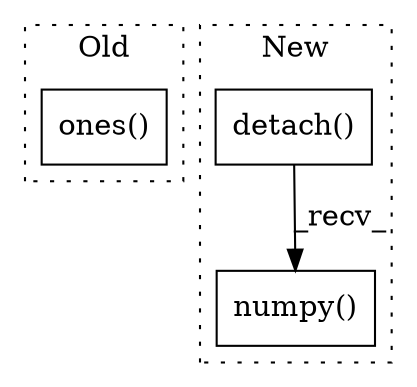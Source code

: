 digraph G {
subgraph cluster0 {
1 [label="ones()" a="75" s="2627,2682" l="11,1" shape="box"];
label = "Old";
style="dotted";
}
subgraph cluster1 {
2 [label="detach()" a="75" s="3045" l="33" shape="box"];
3 [label="numpy()" a="75" s="3045" l="41" shape="box"];
label = "New";
style="dotted";
}
2 -> 3 [label="_recv_"];
}